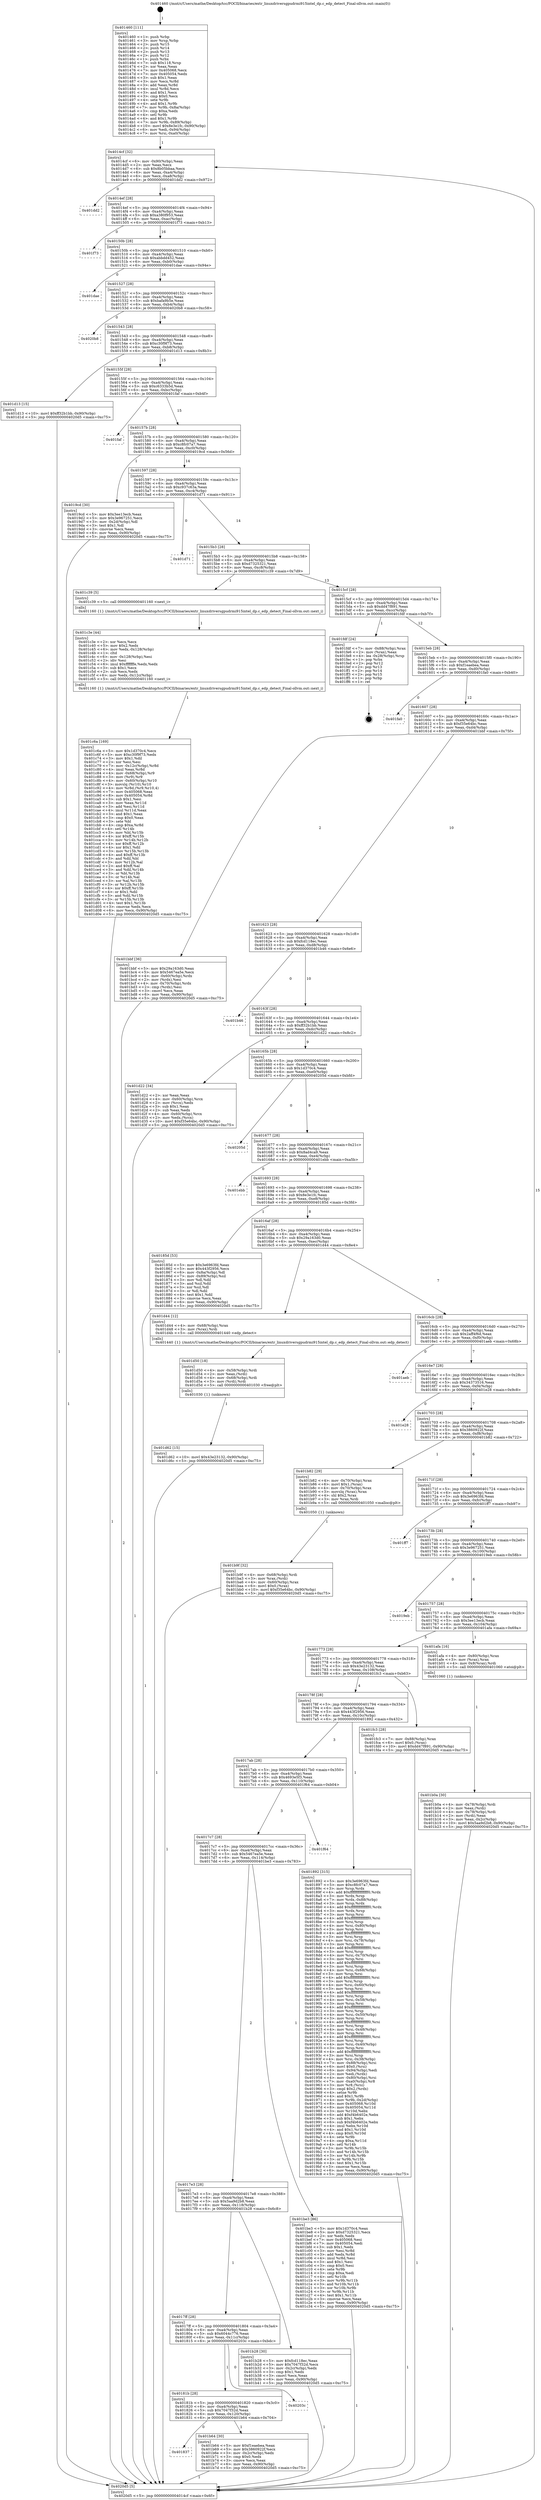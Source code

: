digraph "0x401460" {
  label = "0x401460 (/mnt/c/Users/mathe/Desktop/tcc/POCII/binaries/extr_linuxdriversgpudrmi915intel_dp.c_edp_detect_Final-ollvm.out::main(0))"
  labelloc = "t"
  node[shape=record]

  Entry [label="",width=0.3,height=0.3,shape=circle,fillcolor=black,style=filled]
  "0x4014cf" [label="{
     0x4014cf [32]\l
     | [instrs]\l
     &nbsp;&nbsp;0x4014cf \<+6\>: mov -0x90(%rbp),%eax\l
     &nbsp;&nbsp;0x4014d5 \<+2\>: mov %eax,%ecx\l
     &nbsp;&nbsp;0x4014d7 \<+6\>: sub $0x8b05bbaa,%ecx\l
     &nbsp;&nbsp;0x4014dd \<+6\>: mov %eax,-0xa4(%rbp)\l
     &nbsp;&nbsp;0x4014e3 \<+6\>: mov %ecx,-0xa8(%rbp)\l
     &nbsp;&nbsp;0x4014e9 \<+6\>: je 0000000000401dd2 \<main+0x972\>\l
  }"]
  "0x401dd2" [label="{
     0x401dd2\l
  }", style=dashed]
  "0x4014ef" [label="{
     0x4014ef [28]\l
     | [instrs]\l
     &nbsp;&nbsp;0x4014ef \<+5\>: jmp 00000000004014f4 \<main+0x94\>\l
     &nbsp;&nbsp;0x4014f4 \<+6\>: mov -0xa4(%rbp),%eax\l
     &nbsp;&nbsp;0x4014fa \<+5\>: sub $0xa380f953,%eax\l
     &nbsp;&nbsp;0x4014ff \<+6\>: mov %eax,-0xac(%rbp)\l
     &nbsp;&nbsp;0x401505 \<+6\>: je 0000000000401f73 \<main+0xb13\>\l
  }"]
  Exit [label="",width=0.3,height=0.3,shape=circle,fillcolor=black,style=filled,peripheries=2]
  "0x401f73" [label="{
     0x401f73\l
  }", style=dashed]
  "0x40150b" [label="{
     0x40150b [28]\l
     | [instrs]\l
     &nbsp;&nbsp;0x40150b \<+5\>: jmp 0000000000401510 \<main+0xb0\>\l
     &nbsp;&nbsp;0x401510 \<+6\>: mov -0xa4(%rbp),%eax\l
     &nbsp;&nbsp;0x401516 \<+5\>: sub $0xabbdd452,%eax\l
     &nbsp;&nbsp;0x40151b \<+6\>: mov %eax,-0xb0(%rbp)\l
     &nbsp;&nbsp;0x401521 \<+6\>: je 0000000000401dae \<main+0x94e\>\l
  }"]
  "0x401d62" [label="{
     0x401d62 [15]\l
     | [instrs]\l
     &nbsp;&nbsp;0x401d62 \<+10\>: movl $0x43e23132,-0x90(%rbp)\l
     &nbsp;&nbsp;0x401d6c \<+5\>: jmp 00000000004020d5 \<main+0xc75\>\l
  }"]
  "0x401dae" [label="{
     0x401dae\l
  }", style=dashed]
  "0x401527" [label="{
     0x401527 [28]\l
     | [instrs]\l
     &nbsp;&nbsp;0x401527 \<+5\>: jmp 000000000040152c \<main+0xcc\>\l
     &nbsp;&nbsp;0x40152c \<+6\>: mov -0xa4(%rbp),%eax\l
     &nbsp;&nbsp;0x401532 \<+5\>: sub $0xbafa9b5e,%eax\l
     &nbsp;&nbsp;0x401537 \<+6\>: mov %eax,-0xb4(%rbp)\l
     &nbsp;&nbsp;0x40153d \<+6\>: je 00000000004020b8 \<main+0xc58\>\l
  }"]
  "0x401d50" [label="{
     0x401d50 [18]\l
     | [instrs]\l
     &nbsp;&nbsp;0x401d50 \<+4\>: mov -0x58(%rbp),%rdi\l
     &nbsp;&nbsp;0x401d54 \<+2\>: mov %eax,(%rdi)\l
     &nbsp;&nbsp;0x401d56 \<+4\>: mov -0x68(%rbp),%rdi\l
     &nbsp;&nbsp;0x401d5a \<+3\>: mov (%rdi),%rdi\l
     &nbsp;&nbsp;0x401d5d \<+5\>: call 0000000000401030 \<free@plt\>\l
     | [calls]\l
     &nbsp;&nbsp;0x401030 \{1\} (unknown)\l
  }"]
  "0x4020b8" [label="{
     0x4020b8\l
  }", style=dashed]
  "0x401543" [label="{
     0x401543 [28]\l
     | [instrs]\l
     &nbsp;&nbsp;0x401543 \<+5\>: jmp 0000000000401548 \<main+0xe8\>\l
     &nbsp;&nbsp;0x401548 \<+6\>: mov -0xa4(%rbp),%eax\l
     &nbsp;&nbsp;0x40154e \<+5\>: sub $0xc30f9f73,%eax\l
     &nbsp;&nbsp;0x401553 \<+6\>: mov %eax,-0xb8(%rbp)\l
     &nbsp;&nbsp;0x401559 \<+6\>: je 0000000000401d13 \<main+0x8b3\>\l
  }"]
  "0x401c6a" [label="{
     0x401c6a [169]\l
     | [instrs]\l
     &nbsp;&nbsp;0x401c6a \<+5\>: mov $0x1d370c4,%ecx\l
     &nbsp;&nbsp;0x401c6f \<+5\>: mov $0xc30f9f73,%edx\l
     &nbsp;&nbsp;0x401c74 \<+3\>: mov $0x1,%dil\l
     &nbsp;&nbsp;0x401c77 \<+2\>: xor %esi,%esi\l
     &nbsp;&nbsp;0x401c79 \<+7\>: mov -0x12c(%rbp),%r8d\l
     &nbsp;&nbsp;0x401c80 \<+4\>: imul %eax,%r8d\l
     &nbsp;&nbsp;0x401c84 \<+4\>: mov -0x68(%rbp),%r9\l
     &nbsp;&nbsp;0x401c88 \<+3\>: mov (%r9),%r9\l
     &nbsp;&nbsp;0x401c8b \<+4\>: mov -0x60(%rbp),%r10\l
     &nbsp;&nbsp;0x401c8f \<+3\>: movslq (%r10),%r10\l
     &nbsp;&nbsp;0x401c92 \<+4\>: mov %r8d,(%r9,%r10,4)\l
     &nbsp;&nbsp;0x401c96 \<+7\>: mov 0x405068,%eax\l
     &nbsp;&nbsp;0x401c9d \<+8\>: mov 0x405054,%r8d\l
     &nbsp;&nbsp;0x401ca5 \<+3\>: sub $0x1,%esi\l
     &nbsp;&nbsp;0x401ca8 \<+3\>: mov %eax,%r11d\l
     &nbsp;&nbsp;0x401cab \<+3\>: add %esi,%r11d\l
     &nbsp;&nbsp;0x401cae \<+4\>: imul %r11d,%eax\l
     &nbsp;&nbsp;0x401cb2 \<+3\>: and $0x1,%eax\l
     &nbsp;&nbsp;0x401cb5 \<+3\>: cmp $0x0,%eax\l
     &nbsp;&nbsp;0x401cb8 \<+3\>: sete %bl\l
     &nbsp;&nbsp;0x401cbb \<+4\>: cmp $0xa,%r8d\l
     &nbsp;&nbsp;0x401cbf \<+4\>: setl %r14b\l
     &nbsp;&nbsp;0x401cc3 \<+3\>: mov %bl,%r15b\l
     &nbsp;&nbsp;0x401cc6 \<+4\>: xor $0xff,%r15b\l
     &nbsp;&nbsp;0x401cca \<+3\>: mov %r14b,%r12b\l
     &nbsp;&nbsp;0x401ccd \<+4\>: xor $0xff,%r12b\l
     &nbsp;&nbsp;0x401cd1 \<+4\>: xor $0x1,%dil\l
     &nbsp;&nbsp;0x401cd5 \<+3\>: mov %r15b,%r13b\l
     &nbsp;&nbsp;0x401cd8 \<+4\>: and $0xff,%r13b\l
     &nbsp;&nbsp;0x401cdc \<+3\>: and %dil,%bl\l
     &nbsp;&nbsp;0x401cdf \<+3\>: mov %r12b,%al\l
     &nbsp;&nbsp;0x401ce2 \<+2\>: and $0xff,%al\l
     &nbsp;&nbsp;0x401ce4 \<+3\>: and %dil,%r14b\l
     &nbsp;&nbsp;0x401ce7 \<+3\>: or %bl,%r13b\l
     &nbsp;&nbsp;0x401cea \<+3\>: or %r14b,%al\l
     &nbsp;&nbsp;0x401ced \<+3\>: xor %al,%r13b\l
     &nbsp;&nbsp;0x401cf0 \<+3\>: or %r12b,%r15b\l
     &nbsp;&nbsp;0x401cf3 \<+4\>: xor $0xff,%r15b\l
     &nbsp;&nbsp;0x401cf7 \<+4\>: or $0x1,%dil\l
     &nbsp;&nbsp;0x401cfb \<+3\>: and %dil,%r15b\l
     &nbsp;&nbsp;0x401cfe \<+3\>: or %r15b,%r13b\l
     &nbsp;&nbsp;0x401d01 \<+4\>: test $0x1,%r13b\l
     &nbsp;&nbsp;0x401d05 \<+3\>: cmovne %edx,%ecx\l
     &nbsp;&nbsp;0x401d08 \<+6\>: mov %ecx,-0x90(%rbp)\l
     &nbsp;&nbsp;0x401d0e \<+5\>: jmp 00000000004020d5 \<main+0xc75\>\l
  }"]
  "0x401d13" [label="{
     0x401d13 [15]\l
     | [instrs]\l
     &nbsp;&nbsp;0x401d13 \<+10\>: movl $0xff32b1bb,-0x90(%rbp)\l
     &nbsp;&nbsp;0x401d1d \<+5\>: jmp 00000000004020d5 \<main+0xc75\>\l
  }"]
  "0x40155f" [label="{
     0x40155f [28]\l
     | [instrs]\l
     &nbsp;&nbsp;0x40155f \<+5\>: jmp 0000000000401564 \<main+0x104\>\l
     &nbsp;&nbsp;0x401564 \<+6\>: mov -0xa4(%rbp),%eax\l
     &nbsp;&nbsp;0x40156a \<+5\>: sub $0xc6333b5d,%eax\l
     &nbsp;&nbsp;0x40156f \<+6\>: mov %eax,-0xbc(%rbp)\l
     &nbsp;&nbsp;0x401575 \<+6\>: je 0000000000401faf \<main+0xb4f\>\l
  }"]
  "0x401c3e" [label="{
     0x401c3e [44]\l
     | [instrs]\l
     &nbsp;&nbsp;0x401c3e \<+2\>: xor %ecx,%ecx\l
     &nbsp;&nbsp;0x401c40 \<+5\>: mov $0x2,%edx\l
     &nbsp;&nbsp;0x401c45 \<+6\>: mov %edx,-0x128(%rbp)\l
     &nbsp;&nbsp;0x401c4b \<+1\>: cltd\l
     &nbsp;&nbsp;0x401c4c \<+6\>: mov -0x128(%rbp),%esi\l
     &nbsp;&nbsp;0x401c52 \<+2\>: idiv %esi\l
     &nbsp;&nbsp;0x401c54 \<+6\>: imul $0xfffffffe,%edx,%edx\l
     &nbsp;&nbsp;0x401c5a \<+3\>: sub $0x1,%ecx\l
     &nbsp;&nbsp;0x401c5d \<+2\>: sub %ecx,%edx\l
     &nbsp;&nbsp;0x401c5f \<+6\>: mov %edx,-0x12c(%rbp)\l
     &nbsp;&nbsp;0x401c65 \<+5\>: call 0000000000401160 \<next_i\>\l
     | [calls]\l
     &nbsp;&nbsp;0x401160 \{1\} (/mnt/c/Users/mathe/Desktop/tcc/POCII/binaries/extr_linuxdriversgpudrmi915intel_dp.c_edp_detect_Final-ollvm.out::next_i)\l
  }"]
  "0x401faf" [label="{
     0x401faf\l
  }", style=dashed]
  "0x40157b" [label="{
     0x40157b [28]\l
     | [instrs]\l
     &nbsp;&nbsp;0x40157b \<+5\>: jmp 0000000000401580 \<main+0x120\>\l
     &nbsp;&nbsp;0x401580 \<+6\>: mov -0xa4(%rbp),%eax\l
     &nbsp;&nbsp;0x401586 \<+5\>: sub $0xc8fc07a7,%eax\l
     &nbsp;&nbsp;0x40158b \<+6\>: mov %eax,-0xc0(%rbp)\l
     &nbsp;&nbsp;0x401591 \<+6\>: je 00000000004019cd \<main+0x56d\>\l
  }"]
  "0x401b9f" [label="{
     0x401b9f [32]\l
     | [instrs]\l
     &nbsp;&nbsp;0x401b9f \<+4\>: mov -0x68(%rbp),%rdi\l
     &nbsp;&nbsp;0x401ba3 \<+3\>: mov %rax,(%rdi)\l
     &nbsp;&nbsp;0x401ba6 \<+4\>: mov -0x60(%rbp),%rax\l
     &nbsp;&nbsp;0x401baa \<+6\>: movl $0x0,(%rax)\l
     &nbsp;&nbsp;0x401bb0 \<+10\>: movl $0xf35e64bc,-0x90(%rbp)\l
     &nbsp;&nbsp;0x401bba \<+5\>: jmp 00000000004020d5 \<main+0xc75\>\l
  }"]
  "0x4019cd" [label="{
     0x4019cd [30]\l
     | [instrs]\l
     &nbsp;&nbsp;0x4019cd \<+5\>: mov $0x3ee13ecb,%eax\l
     &nbsp;&nbsp;0x4019d2 \<+5\>: mov $0x3e967251,%ecx\l
     &nbsp;&nbsp;0x4019d7 \<+3\>: mov -0x2d(%rbp),%dl\l
     &nbsp;&nbsp;0x4019da \<+3\>: test $0x1,%dl\l
     &nbsp;&nbsp;0x4019dd \<+3\>: cmovne %ecx,%eax\l
     &nbsp;&nbsp;0x4019e0 \<+6\>: mov %eax,-0x90(%rbp)\l
     &nbsp;&nbsp;0x4019e6 \<+5\>: jmp 00000000004020d5 \<main+0xc75\>\l
  }"]
  "0x401597" [label="{
     0x401597 [28]\l
     | [instrs]\l
     &nbsp;&nbsp;0x401597 \<+5\>: jmp 000000000040159c \<main+0x13c\>\l
     &nbsp;&nbsp;0x40159c \<+6\>: mov -0xa4(%rbp),%eax\l
     &nbsp;&nbsp;0x4015a2 \<+5\>: sub $0xc937c63a,%eax\l
     &nbsp;&nbsp;0x4015a7 \<+6\>: mov %eax,-0xc4(%rbp)\l
     &nbsp;&nbsp;0x4015ad \<+6\>: je 0000000000401d71 \<main+0x911\>\l
  }"]
  "0x401837" [label="{
     0x401837\l
  }", style=dashed]
  "0x401d71" [label="{
     0x401d71\l
  }", style=dashed]
  "0x4015b3" [label="{
     0x4015b3 [28]\l
     | [instrs]\l
     &nbsp;&nbsp;0x4015b3 \<+5\>: jmp 00000000004015b8 \<main+0x158\>\l
     &nbsp;&nbsp;0x4015b8 \<+6\>: mov -0xa4(%rbp),%eax\l
     &nbsp;&nbsp;0x4015be \<+5\>: sub $0xd7325321,%eax\l
     &nbsp;&nbsp;0x4015c3 \<+6\>: mov %eax,-0xc8(%rbp)\l
     &nbsp;&nbsp;0x4015c9 \<+6\>: je 0000000000401c39 \<main+0x7d9\>\l
  }"]
  "0x401b64" [label="{
     0x401b64 [30]\l
     | [instrs]\l
     &nbsp;&nbsp;0x401b64 \<+5\>: mov $0xf1eaebea,%eax\l
     &nbsp;&nbsp;0x401b69 \<+5\>: mov $0x3860922f,%ecx\l
     &nbsp;&nbsp;0x401b6e \<+3\>: mov -0x2c(%rbp),%edx\l
     &nbsp;&nbsp;0x401b71 \<+3\>: cmp $0x0,%edx\l
     &nbsp;&nbsp;0x401b74 \<+3\>: cmove %ecx,%eax\l
     &nbsp;&nbsp;0x401b77 \<+6\>: mov %eax,-0x90(%rbp)\l
     &nbsp;&nbsp;0x401b7d \<+5\>: jmp 00000000004020d5 \<main+0xc75\>\l
  }"]
  "0x401c39" [label="{
     0x401c39 [5]\l
     | [instrs]\l
     &nbsp;&nbsp;0x401c39 \<+5\>: call 0000000000401160 \<next_i\>\l
     | [calls]\l
     &nbsp;&nbsp;0x401160 \{1\} (/mnt/c/Users/mathe/Desktop/tcc/POCII/binaries/extr_linuxdriversgpudrmi915intel_dp.c_edp_detect_Final-ollvm.out::next_i)\l
  }"]
  "0x4015cf" [label="{
     0x4015cf [28]\l
     | [instrs]\l
     &nbsp;&nbsp;0x4015cf \<+5\>: jmp 00000000004015d4 \<main+0x174\>\l
     &nbsp;&nbsp;0x4015d4 \<+6\>: mov -0xa4(%rbp),%eax\l
     &nbsp;&nbsp;0x4015da \<+5\>: sub $0xdd47f891,%eax\l
     &nbsp;&nbsp;0x4015df \<+6\>: mov %eax,-0xcc(%rbp)\l
     &nbsp;&nbsp;0x4015e5 \<+6\>: je 0000000000401fdf \<main+0xb7f\>\l
  }"]
  "0x40181b" [label="{
     0x40181b [28]\l
     | [instrs]\l
     &nbsp;&nbsp;0x40181b \<+5\>: jmp 0000000000401820 \<main+0x3c0\>\l
     &nbsp;&nbsp;0x401820 \<+6\>: mov -0xa4(%rbp),%eax\l
     &nbsp;&nbsp;0x401826 \<+5\>: sub $0x7047f32d,%eax\l
     &nbsp;&nbsp;0x40182b \<+6\>: mov %eax,-0x120(%rbp)\l
     &nbsp;&nbsp;0x401831 \<+6\>: je 0000000000401b64 \<main+0x704\>\l
  }"]
  "0x401fdf" [label="{
     0x401fdf [24]\l
     | [instrs]\l
     &nbsp;&nbsp;0x401fdf \<+7\>: mov -0x88(%rbp),%rax\l
     &nbsp;&nbsp;0x401fe6 \<+2\>: mov (%rax),%eax\l
     &nbsp;&nbsp;0x401fe8 \<+4\>: lea -0x28(%rbp),%rsp\l
     &nbsp;&nbsp;0x401fec \<+1\>: pop %rbx\l
     &nbsp;&nbsp;0x401fed \<+2\>: pop %r12\l
     &nbsp;&nbsp;0x401fef \<+2\>: pop %r13\l
     &nbsp;&nbsp;0x401ff1 \<+2\>: pop %r14\l
     &nbsp;&nbsp;0x401ff3 \<+2\>: pop %r15\l
     &nbsp;&nbsp;0x401ff5 \<+1\>: pop %rbp\l
     &nbsp;&nbsp;0x401ff6 \<+1\>: ret\l
  }"]
  "0x4015eb" [label="{
     0x4015eb [28]\l
     | [instrs]\l
     &nbsp;&nbsp;0x4015eb \<+5\>: jmp 00000000004015f0 \<main+0x190\>\l
     &nbsp;&nbsp;0x4015f0 \<+6\>: mov -0xa4(%rbp),%eax\l
     &nbsp;&nbsp;0x4015f6 \<+5\>: sub $0xf1eaebea,%eax\l
     &nbsp;&nbsp;0x4015fb \<+6\>: mov %eax,-0xd0(%rbp)\l
     &nbsp;&nbsp;0x401601 \<+6\>: je 0000000000401fa0 \<main+0xb40\>\l
  }"]
  "0x40203c" [label="{
     0x40203c\l
  }", style=dashed]
  "0x401fa0" [label="{
     0x401fa0\l
  }", style=dashed]
  "0x401607" [label="{
     0x401607 [28]\l
     | [instrs]\l
     &nbsp;&nbsp;0x401607 \<+5\>: jmp 000000000040160c \<main+0x1ac\>\l
     &nbsp;&nbsp;0x40160c \<+6\>: mov -0xa4(%rbp),%eax\l
     &nbsp;&nbsp;0x401612 \<+5\>: sub $0xf35e64bc,%eax\l
     &nbsp;&nbsp;0x401617 \<+6\>: mov %eax,-0xd4(%rbp)\l
     &nbsp;&nbsp;0x40161d \<+6\>: je 0000000000401bbf \<main+0x75f\>\l
  }"]
  "0x4017ff" [label="{
     0x4017ff [28]\l
     | [instrs]\l
     &nbsp;&nbsp;0x4017ff \<+5\>: jmp 0000000000401804 \<main+0x3a4\>\l
     &nbsp;&nbsp;0x401804 \<+6\>: mov -0xa4(%rbp),%eax\l
     &nbsp;&nbsp;0x40180a \<+5\>: sub $0x6044c776,%eax\l
     &nbsp;&nbsp;0x40180f \<+6\>: mov %eax,-0x11c(%rbp)\l
     &nbsp;&nbsp;0x401815 \<+6\>: je 000000000040203c \<main+0xbdc\>\l
  }"]
  "0x401bbf" [label="{
     0x401bbf [36]\l
     | [instrs]\l
     &nbsp;&nbsp;0x401bbf \<+5\>: mov $0x29a163d0,%eax\l
     &nbsp;&nbsp;0x401bc4 \<+5\>: mov $0x5467ea5e,%ecx\l
     &nbsp;&nbsp;0x401bc9 \<+4\>: mov -0x60(%rbp),%rdx\l
     &nbsp;&nbsp;0x401bcd \<+2\>: mov (%rdx),%esi\l
     &nbsp;&nbsp;0x401bcf \<+4\>: mov -0x70(%rbp),%rdx\l
     &nbsp;&nbsp;0x401bd3 \<+2\>: cmp (%rdx),%esi\l
     &nbsp;&nbsp;0x401bd5 \<+3\>: cmovl %ecx,%eax\l
     &nbsp;&nbsp;0x401bd8 \<+6\>: mov %eax,-0x90(%rbp)\l
     &nbsp;&nbsp;0x401bde \<+5\>: jmp 00000000004020d5 \<main+0xc75\>\l
  }"]
  "0x401623" [label="{
     0x401623 [28]\l
     | [instrs]\l
     &nbsp;&nbsp;0x401623 \<+5\>: jmp 0000000000401628 \<main+0x1c8\>\l
     &nbsp;&nbsp;0x401628 \<+6\>: mov -0xa4(%rbp),%eax\l
     &nbsp;&nbsp;0x40162e \<+5\>: sub $0xfcd118ec,%eax\l
     &nbsp;&nbsp;0x401633 \<+6\>: mov %eax,-0xd8(%rbp)\l
     &nbsp;&nbsp;0x401639 \<+6\>: je 0000000000401b46 \<main+0x6e6\>\l
  }"]
  "0x401b28" [label="{
     0x401b28 [30]\l
     | [instrs]\l
     &nbsp;&nbsp;0x401b28 \<+5\>: mov $0xfcd118ec,%eax\l
     &nbsp;&nbsp;0x401b2d \<+5\>: mov $0x7047f32d,%ecx\l
     &nbsp;&nbsp;0x401b32 \<+3\>: mov -0x2c(%rbp),%edx\l
     &nbsp;&nbsp;0x401b35 \<+3\>: cmp $0x1,%edx\l
     &nbsp;&nbsp;0x401b38 \<+3\>: cmovl %ecx,%eax\l
     &nbsp;&nbsp;0x401b3b \<+6\>: mov %eax,-0x90(%rbp)\l
     &nbsp;&nbsp;0x401b41 \<+5\>: jmp 00000000004020d5 \<main+0xc75\>\l
  }"]
  "0x401b46" [label="{
     0x401b46\l
  }", style=dashed]
  "0x40163f" [label="{
     0x40163f [28]\l
     | [instrs]\l
     &nbsp;&nbsp;0x40163f \<+5\>: jmp 0000000000401644 \<main+0x1e4\>\l
     &nbsp;&nbsp;0x401644 \<+6\>: mov -0xa4(%rbp),%eax\l
     &nbsp;&nbsp;0x40164a \<+5\>: sub $0xff32b1bb,%eax\l
     &nbsp;&nbsp;0x40164f \<+6\>: mov %eax,-0xdc(%rbp)\l
     &nbsp;&nbsp;0x401655 \<+6\>: je 0000000000401d22 \<main+0x8c2\>\l
  }"]
  "0x4017e3" [label="{
     0x4017e3 [28]\l
     | [instrs]\l
     &nbsp;&nbsp;0x4017e3 \<+5\>: jmp 00000000004017e8 \<main+0x388\>\l
     &nbsp;&nbsp;0x4017e8 \<+6\>: mov -0xa4(%rbp),%eax\l
     &nbsp;&nbsp;0x4017ee \<+5\>: sub $0x5aa9d2b8,%eax\l
     &nbsp;&nbsp;0x4017f3 \<+6\>: mov %eax,-0x118(%rbp)\l
     &nbsp;&nbsp;0x4017f9 \<+6\>: je 0000000000401b28 \<main+0x6c8\>\l
  }"]
  "0x401d22" [label="{
     0x401d22 [34]\l
     | [instrs]\l
     &nbsp;&nbsp;0x401d22 \<+2\>: xor %eax,%eax\l
     &nbsp;&nbsp;0x401d24 \<+4\>: mov -0x60(%rbp),%rcx\l
     &nbsp;&nbsp;0x401d28 \<+2\>: mov (%rcx),%edx\l
     &nbsp;&nbsp;0x401d2a \<+3\>: sub $0x1,%eax\l
     &nbsp;&nbsp;0x401d2d \<+2\>: sub %eax,%edx\l
     &nbsp;&nbsp;0x401d2f \<+4\>: mov -0x60(%rbp),%rcx\l
     &nbsp;&nbsp;0x401d33 \<+2\>: mov %edx,(%rcx)\l
     &nbsp;&nbsp;0x401d35 \<+10\>: movl $0xf35e64bc,-0x90(%rbp)\l
     &nbsp;&nbsp;0x401d3f \<+5\>: jmp 00000000004020d5 \<main+0xc75\>\l
  }"]
  "0x40165b" [label="{
     0x40165b [28]\l
     | [instrs]\l
     &nbsp;&nbsp;0x40165b \<+5\>: jmp 0000000000401660 \<main+0x200\>\l
     &nbsp;&nbsp;0x401660 \<+6\>: mov -0xa4(%rbp),%eax\l
     &nbsp;&nbsp;0x401666 \<+5\>: sub $0x1d370c4,%eax\l
     &nbsp;&nbsp;0x40166b \<+6\>: mov %eax,-0xe0(%rbp)\l
     &nbsp;&nbsp;0x401671 \<+6\>: je 000000000040205d \<main+0xbfd\>\l
  }"]
  "0x401be3" [label="{
     0x401be3 [86]\l
     | [instrs]\l
     &nbsp;&nbsp;0x401be3 \<+5\>: mov $0x1d370c4,%eax\l
     &nbsp;&nbsp;0x401be8 \<+5\>: mov $0xd7325321,%ecx\l
     &nbsp;&nbsp;0x401bed \<+2\>: xor %edx,%edx\l
     &nbsp;&nbsp;0x401bef \<+7\>: mov 0x405068,%esi\l
     &nbsp;&nbsp;0x401bf6 \<+7\>: mov 0x405054,%edi\l
     &nbsp;&nbsp;0x401bfd \<+3\>: sub $0x1,%edx\l
     &nbsp;&nbsp;0x401c00 \<+3\>: mov %esi,%r8d\l
     &nbsp;&nbsp;0x401c03 \<+3\>: add %edx,%r8d\l
     &nbsp;&nbsp;0x401c06 \<+4\>: imul %r8d,%esi\l
     &nbsp;&nbsp;0x401c0a \<+3\>: and $0x1,%esi\l
     &nbsp;&nbsp;0x401c0d \<+3\>: cmp $0x0,%esi\l
     &nbsp;&nbsp;0x401c10 \<+4\>: sete %r9b\l
     &nbsp;&nbsp;0x401c14 \<+3\>: cmp $0xa,%edi\l
     &nbsp;&nbsp;0x401c17 \<+4\>: setl %r10b\l
     &nbsp;&nbsp;0x401c1b \<+3\>: mov %r9b,%r11b\l
     &nbsp;&nbsp;0x401c1e \<+3\>: and %r10b,%r11b\l
     &nbsp;&nbsp;0x401c21 \<+3\>: xor %r10b,%r9b\l
     &nbsp;&nbsp;0x401c24 \<+3\>: or %r9b,%r11b\l
     &nbsp;&nbsp;0x401c27 \<+4\>: test $0x1,%r11b\l
     &nbsp;&nbsp;0x401c2b \<+3\>: cmovne %ecx,%eax\l
     &nbsp;&nbsp;0x401c2e \<+6\>: mov %eax,-0x90(%rbp)\l
     &nbsp;&nbsp;0x401c34 \<+5\>: jmp 00000000004020d5 \<main+0xc75\>\l
  }"]
  "0x40205d" [label="{
     0x40205d\l
  }", style=dashed]
  "0x401677" [label="{
     0x401677 [28]\l
     | [instrs]\l
     &nbsp;&nbsp;0x401677 \<+5\>: jmp 000000000040167c \<main+0x21c\>\l
     &nbsp;&nbsp;0x40167c \<+6\>: mov -0xa4(%rbp),%eax\l
     &nbsp;&nbsp;0x401682 \<+5\>: sub $0x8ad4ca9,%eax\l
     &nbsp;&nbsp;0x401687 \<+6\>: mov %eax,-0xe4(%rbp)\l
     &nbsp;&nbsp;0x40168d \<+6\>: je 0000000000401ebb \<main+0xa5b\>\l
  }"]
  "0x4017c7" [label="{
     0x4017c7 [28]\l
     | [instrs]\l
     &nbsp;&nbsp;0x4017c7 \<+5\>: jmp 00000000004017cc \<main+0x36c\>\l
     &nbsp;&nbsp;0x4017cc \<+6\>: mov -0xa4(%rbp),%eax\l
     &nbsp;&nbsp;0x4017d2 \<+5\>: sub $0x5467ea5e,%eax\l
     &nbsp;&nbsp;0x4017d7 \<+6\>: mov %eax,-0x114(%rbp)\l
     &nbsp;&nbsp;0x4017dd \<+6\>: je 0000000000401be3 \<main+0x783\>\l
  }"]
  "0x401ebb" [label="{
     0x401ebb\l
  }", style=dashed]
  "0x401693" [label="{
     0x401693 [28]\l
     | [instrs]\l
     &nbsp;&nbsp;0x401693 \<+5\>: jmp 0000000000401698 \<main+0x238\>\l
     &nbsp;&nbsp;0x401698 \<+6\>: mov -0xa4(%rbp),%eax\l
     &nbsp;&nbsp;0x40169e \<+5\>: sub $0x8e3e1fc,%eax\l
     &nbsp;&nbsp;0x4016a3 \<+6\>: mov %eax,-0xe8(%rbp)\l
     &nbsp;&nbsp;0x4016a9 \<+6\>: je 000000000040185d \<main+0x3fd\>\l
  }"]
  "0x401f64" [label="{
     0x401f64\l
  }", style=dashed]
  "0x40185d" [label="{
     0x40185d [53]\l
     | [instrs]\l
     &nbsp;&nbsp;0x40185d \<+5\>: mov $0x3e6963fd,%eax\l
     &nbsp;&nbsp;0x401862 \<+5\>: mov $0x443f2956,%ecx\l
     &nbsp;&nbsp;0x401867 \<+6\>: mov -0x8a(%rbp),%dl\l
     &nbsp;&nbsp;0x40186d \<+7\>: mov -0x89(%rbp),%sil\l
     &nbsp;&nbsp;0x401874 \<+3\>: mov %dl,%dil\l
     &nbsp;&nbsp;0x401877 \<+3\>: and %sil,%dil\l
     &nbsp;&nbsp;0x40187a \<+3\>: xor %sil,%dl\l
     &nbsp;&nbsp;0x40187d \<+3\>: or %dl,%dil\l
     &nbsp;&nbsp;0x401880 \<+4\>: test $0x1,%dil\l
     &nbsp;&nbsp;0x401884 \<+3\>: cmovne %ecx,%eax\l
     &nbsp;&nbsp;0x401887 \<+6\>: mov %eax,-0x90(%rbp)\l
     &nbsp;&nbsp;0x40188d \<+5\>: jmp 00000000004020d5 \<main+0xc75\>\l
  }"]
  "0x4016af" [label="{
     0x4016af [28]\l
     | [instrs]\l
     &nbsp;&nbsp;0x4016af \<+5\>: jmp 00000000004016b4 \<main+0x254\>\l
     &nbsp;&nbsp;0x4016b4 \<+6\>: mov -0xa4(%rbp),%eax\l
     &nbsp;&nbsp;0x4016ba \<+5\>: sub $0x29a163d0,%eax\l
     &nbsp;&nbsp;0x4016bf \<+6\>: mov %eax,-0xec(%rbp)\l
     &nbsp;&nbsp;0x4016c5 \<+6\>: je 0000000000401d44 \<main+0x8e4\>\l
  }"]
  "0x4020d5" [label="{
     0x4020d5 [5]\l
     | [instrs]\l
     &nbsp;&nbsp;0x4020d5 \<+5\>: jmp 00000000004014cf \<main+0x6f\>\l
  }"]
  "0x401460" [label="{
     0x401460 [111]\l
     | [instrs]\l
     &nbsp;&nbsp;0x401460 \<+1\>: push %rbp\l
     &nbsp;&nbsp;0x401461 \<+3\>: mov %rsp,%rbp\l
     &nbsp;&nbsp;0x401464 \<+2\>: push %r15\l
     &nbsp;&nbsp;0x401466 \<+2\>: push %r14\l
     &nbsp;&nbsp;0x401468 \<+2\>: push %r13\l
     &nbsp;&nbsp;0x40146a \<+2\>: push %r12\l
     &nbsp;&nbsp;0x40146c \<+1\>: push %rbx\l
     &nbsp;&nbsp;0x40146d \<+7\>: sub $0x118,%rsp\l
     &nbsp;&nbsp;0x401474 \<+2\>: xor %eax,%eax\l
     &nbsp;&nbsp;0x401476 \<+7\>: mov 0x405068,%ecx\l
     &nbsp;&nbsp;0x40147d \<+7\>: mov 0x405054,%edx\l
     &nbsp;&nbsp;0x401484 \<+3\>: sub $0x1,%eax\l
     &nbsp;&nbsp;0x401487 \<+3\>: mov %ecx,%r8d\l
     &nbsp;&nbsp;0x40148a \<+3\>: add %eax,%r8d\l
     &nbsp;&nbsp;0x40148d \<+4\>: imul %r8d,%ecx\l
     &nbsp;&nbsp;0x401491 \<+3\>: and $0x1,%ecx\l
     &nbsp;&nbsp;0x401494 \<+3\>: cmp $0x0,%ecx\l
     &nbsp;&nbsp;0x401497 \<+4\>: sete %r9b\l
     &nbsp;&nbsp;0x40149b \<+4\>: and $0x1,%r9b\l
     &nbsp;&nbsp;0x40149f \<+7\>: mov %r9b,-0x8a(%rbp)\l
     &nbsp;&nbsp;0x4014a6 \<+3\>: cmp $0xa,%edx\l
     &nbsp;&nbsp;0x4014a9 \<+4\>: setl %r9b\l
     &nbsp;&nbsp;0x4014ad \<+4\>: and $0x1,%r9b\l
     &nbsp;&nbsp;0x4014b1 \<+7\>: mov %r9b,-0x89(%rbp)\l
     &nbsp;&nbsp;0x4014b8 \<+10\>: movl $0x8e3e1fc,-0x90(%rbp)\l
     &nbsp;&nbsp;0x4014c2 \<+6\>: mov %edi,-0x94(%rbp)\l
     &nbsp;&nbsp;0x4014c8 \<+7\>: mov %rsi,-0xa0(%rbp)\l
  }"]
  "0x401b0a" [label="{
     0x401b0a [30]\l
     | [instrs]\l
     &nbsp;&nbsp;0x401b0a \<+4\>: mov -0x78(%rbp),%rdi\l
     &nbsp;&nbsp;0x401b0e \<+2\>: mov %eax,(%rdi)\l
     &nbsp;&nbsp;0x401b10 \<+4\>: mov -0x78(%rbp),%rdi\l
     &nbsp;&nbsp;0x401b14 \<+2\>: mov (%rdi),%eax\l
     &nbsp;&nbsp;0x401b16 \<+3\>: mov %eax,-0x2c(%rbp)\l
     &nbsp;&nbsp;0x401b19 \<+10\>: movl $0x5aa9d2b8,-0x90(%rbp)\l
     &nbsp;&nbsp;0x401b23 \<+5\>: jmp 00000000004020d5 \<main+0xc75\>\l
  }"]
  "0x401d44" [label="{
     0x401d44 [12]\l
     | [instrs]\l
     &nbsp;&nbsp;0x401d44 \<+4\>: mov -0x68(%rbp),%rax\l
     &nbsp;&nbsp;0x401d48 \<+3\>: mov (%rax),%rdi\l
     &nbsp;&nbsp;0x401d4b \<+5\>: call 0000000000401440 \<edp_detect\>\l
     | [calls]\l
     &nbsp;&nbsp;0x401440 \{1\} (/mnt/c/Users/mathe/Desktop/tcc/POCII/binaries/extr_linuxdriversgpudrmi915intel_dp.c_edp_detect_Final-ollvm.out::edp_detect)\l
  }"]
  "0x4016cb" [label="{
     0x4016cb [28]\l
     | [instrs]\l
     &nbsp;&nbsp;0x4016cb \<+5\>: jmp 00000000004016d0 \<main+0x270\>\l
     &nbsp;&nbsp;0x4016d0 \<+6\>: mov -0xa4(%rbp),%eax\l
     &nbsp;&nbsp;0x4016d6 \<+5\>: sub $0x2aff4f6d,%eax\l
     &nbsp;&nbsp;0x4016db \<+6\>: mov %eax,-0xf0(%rbp)\l
     &nbsp;&nbsp;0x4016e1 \<+6\>: je 0000000000401aeb \<main+0x68b\>\l
  }"]
  "0x4017ab" [label="{
     0x4017ab [28]\l
     | [instrs]\l
     &nbsp;&nbsp;0x4017ab \<+5\>: jmp 00000000004017b0 \<main+0x350\>\l
     &nbsp;&nbsp;0x4017b0 \<+6\>: mov -0xa4(%rbp),%eax\l
     &nbsp;&nbsp;0x4017b6 \<+5\>: sub $0x4693e5f3,%eax\l
     &nbsp;&nbsp;0x4017bb \<+6\>: mov %eax,-0x110(%rbp)\l
     &nbsp;&nbsp;0x4017c1 \<+6\>: je 0000000000401f64 \<main+0xb04\>\l
  }"]
  "0x401aeb" [label="{
     0x401aeb\l
  }", style=dashed]
  "0x4016e7" [label="{
     0x4016e7 [28]\l
     | [instrs]\l
     &nbsp;&nbsp;0x4016e7 \<+5\>: jmp 00000000004016ec \<main+0x28c\>\l
     &nbsp;&nbsp;0x4016ec \<+6\>: mov -0xa4(%rbp),%eax\l
     &nbsp;&nbsp;0x4016f2 \<+5\>: sub $0x34373516,%eax\l
     &nbsp;&nbsp;0x4016f7 \<+6\>: mov %eax,-0xf4(%rbp)\l
     &nbsp;&nbsp;0x4016fd \<+6\>: je 0000000000401e28 \<main+0x9c8\>\l
  }"]
  "0x401892" [label="{
     0x401892 [315]\l
     | [instrs]\l
     &nbsp;&nbsp;0x401892 \<+5\>: mov $0x3e6963fd,%eax\l
     &nbsp;&nbsp;0x401897 \<+5\>: mov $0xc8fc07a7,%ecx\l
     &nbsp;&nbsp;0x40189c \<+3\>: mov %rsp,%rdx\l
     &nbsp;&nbsp;0x40189f \<+4\>: add $0xfffffffffffffff0,%rdx\l
     &nbsp;&nbsp;0x4018a3 \<+3\>: mov %rdx,%rsp\l
     &nbsp;&nbsp;0x4018a6 \<+7\>: mov %rdx,-0x88(%rbp)\l
     &nbsp;&nbsp;0x4018ad \<+3\>: mov %rsp,%rdx\l
     &nbsp;&nbsp;0x4018b0 \<+4\>: add $0xfffffffffffffff0,%rdx\l
     &nbsp;&nbsp;0x4018b4 \<+3\>: mov %rdx,%rsp\l
     &nbsp;&nbsp;0x4018b7 \<+3\>: mov %rsp,%rsi\l
     &nbsp;&nbsp;0x4018ba \<+4\>: add $0xfffffffffffffff0,%rsi\l
     &nbsp;&nbsp;0x4018be \<+3\>: mov %rsi,%rsp\l
     &nbsp;&nbsp;0x4018c1 \<+4\>: mov %rsi,-0x80(%rbp)\l
     &nbsp;&nbsp;0x4018c5 \<+3\>: mov %rsp,%rsi\l
     &nbsp;&nbsp;0x4018c8 \<+4\>: add $0xfffffffffffffff0,%rsi\l
     &nbsp;&nbsp;0x4018cc \<+3\>: mov %rsi,%rsp\l
     &nbsp;&nbsp;0x4018cf \<+4\>: mov %rsi,-0x78(%rbp)\l
     &nbsp;&nbsp;0x4018d3 \<+3\>: mov %rsp,%rsi\l
     &nbsp;&nbsp;0x4018d6 \<+4\>: add $0xfffffffffffffff0,%rsi\l
     &nbsp;&nbsp;0x4018da \<+3\>: mov %rsi,%rsp\l
     &nbsp;&nbsp;0x4018dd \<+4\>: mov %rsi,-0x70(%rbp)\l
     &nbsp;&nbsp;0x4018e1 \<+3\>: mov %rsp,%rsi\l
     &nbsp;&nbsp;0x4018e4 \<+4\>: add $0xfffffffffffffff0,%rsi\l
     &nbsp;&nbsp;0x4018e8 \<+3\>: mov %rsi,%rsp\l
     &nbsp;&nbsp;0x4018eb \<+4\>: mov %rsi,-0x68(%rbp)\l
     &nbsp;&nbsp;0x4018ef \<+3\>: mov %rsp,%rsi\l
     &nbsp;&nbsp;0x4018f2 \<+4\>: add $0xfffffffffffffff0,%rsi\l
     &nbsp;&nbsp;0x4018f6 \<+3\>: mov %rsi,%rsp\l
     &nbsp;&nbsp;0x4018f9 \<+4\>: mov %rsi,-0x60(%rbp)\l
     &nbsp;&nbsp;0x4018fd \<+3\>: mov %rsp,%rsi\l
     &nbsp;&nbsp;0x401900 \<+4\>: add $0xfffffffffffffff0,%rsi\l
     &nbsp;&nbsp;0x401904 \<+3\>: mov %rsi,%rsp\l
     &nbsp;&nbsp;0x401907 \<+4\>: mov %rsi,-0x58(%rbp)\l
     &nbsp;&nbsp;0x40190b \<+3\>: mov %rsp,%rsi\l
     &nbsp;&nbsp;0x40190e \<+4\>: add $0xfffffffffffffff0,%rsi\l
     &nbsp;&nbsp;0x401912 \<+3\>: mov %rsi,%rsp\l
     &nbsp;&nbsp;0x401915 \<+4\>: mov %rsi,-0x50(%rbp)\l
     &nbsp;&nbsp;0x401919 \<+3\>: mov %rsp,%rsi\l
     &nbsp;&nbsp;0x40191c \<+4\>: add $0xfffffffffffffff0,%rsi\l
     &nbsp;&nbsp;0x401920 \<+3\>: mov %rsi,%rsp\l
     &nbsp;&nbsp;0x401923 \<+4\>: mov %rsi,-0x48(%rbp)\l
     &nbsp;&nbsp;0x401927 \<+3\>: mov %rsp,%rsi\l
     &nbsp;&nbsp;0x40192a \<+4\>: add $0xfffffffffffffff0,%rsi\l
     &nbsp;&nbsp;0x40192e \<+3\>: mov %rsi,%rsp\l
     &nbsp;&nbsp;0x401931 \<+4\>: mov %rsi,-0x40(%rbp)\l
     &nbsp;&nbsp;0x401935 \<+3\>: mov %rsp,%rsi\l
     &nbsp;&nbsp;0x401938 \<+4\>: add $0xfffffffffffffff0,%rsi\l
     &nbsp;&nbsp;0x40193c \<+3\>: mov %rsi,%rsp\l
     &nbsp;&nbsp;0x40193f \<+4\>: mov %rsi,-0x38(%rbp)\l
     &nbsp;&nbsp;0x401943 \<+7\>: mov -0x88(%rbp),%rsi\l
     &nbsp;&nbsp;0x40194a \<+6\>: movl $0x0,(%rsi)\l
     &nbsp;&nbsp;0x401950 \<+6\>: mov -0x94(%rbp),%edi\l
     &nbsp;&nbsp;0x401956 \<+2\>: mov %edi,(%rdx)\l
     &nbsp;&nbsp;0x401958 \<+4\>: mov -0x80(%rbp),%rsi\l
     &nbsp;&nbsp;0x40195c \<+7\>: mov -0xa0(%rbp),%r8\l
     &nbsp;&nbsp;0x401963 \<+3\>: mov %r8,(%rsi)\l
     &nbsp;&nbsp;0x401966 \<+3\>: cmpl $0x2,(%rdx)\l
     &nbsp;&nbsp;0x401969 \<+4\>: setne %r9b\l
     &nbsp;&nbsp;0x40196d \<+4\>: and $0x1,%r9b\l
     &nbsp;&nbsp;0x401971 \<+4\>: mov %r9b,-0x2d(%rbp)\l
     &nbsp;&nbsp;0x401975 \<+8\>: mov 0x405068,%r10d\l
     &nbsp;&nbsp;0x40197d \<+8\>: mov 0x405054,%r11d\l
     &nbsp;&nbsp;0x401985 \<+3\>: mov %r10d,%ebx\l
     &nbsp;&nbsp;0x401988 \<+6\>: add $0xf4b6402e,%ebx\l
     &nbsp;&nbsp;0x40198e \<+3\>: sub $0x1,%ebx\l
     &nbsp;&nbsp;0x401991 \<+6\>: sub $0xf4b6402e,%ebx\l
     &nbsp;&nbsp;0x401997 \<+4\>: imul %ebx,%r10d\l
     &nbsp;&nbsp;0x40199b \<+4\>: and $0x1,%r10d\l
     &nbsp;&nbsp;0x40199f \<+4\>: cmp $0x0,%r10d\l
     &nbsp;&nbsp;0x4019a3 \<+4\>: sete %r9b\l
     &nbsp;&nbsp;0x4019a7 \<+4\>: cmp $0xa,%r11d\l
     &nbsp;&nbsp;0x4019ab \<+4\>: setl %r14b\l
     &nbsp;&nbsp;0x4019af \<+3\>: mov %r9b,%r15b\l
     &nbsp;&nbsp;0x4019b2 \<+3\>: and %r14b,%r15b\l
     &nbsp;&nbsp;0x4019b5 \<+3\>: xor %r14b,%r9b\l
     &nbsp;&nbsp;0x4019b8 \<+3\>: or %r9b,%r15b\l
     &nbsp;&nbsp;0x4019bb \<+4\>: test $0x1,%r15b\l
     &nbsp;&nbsp;0x4019bf \<+3\>: cmovne %ecx,%eax\l
     &nbsp;&nbsp;0x4019c2 \<+6\>: mov %eax,-0x90(%rbp)\l
     &nbsp;&nbsp;0x4019c8 \<+5\>: jmp 00000000004020d5 \<main+0xc75\>\l
  }"]
  "0x401e28" [label="{
     0x401e28\l
  }", style=dashed]
  "0x401703" [label="{
     0x401703 [28]\l
     | [instrs]\l
     &nbsp;&nbsp;0x401703 \<+5\>: jmp 0000000000401708 \<main+0x2a8\>\l
     &nbsp;&nbsp;0x401708 \<+6\>: mov -0xa4(%rbp),%eax\l
     &nbsp;&nbsp;0x40170e \<+5\>: sub $0x3860922f,%eax\l
     &nbsp;&nbsp;0x401713 \<+6\>: mov %eax,-0xf8(%rbp)\l
     &nbsp;&nbsp;0x401719 \<+6\>: je 0000000000401b82 \<main+0x722\>\l
  }"]
  "0x40178f" [label="{
     0x40178f [28]\l
     | [instrs]\l
     &nbsp;&nbsp;0x40178f \<+5\>: jmp 0000000000401794 \<main+0x334\>\l
     &nbsp;&nbsp;0x401794 \<+6\>: mov -0xa4(%rbp),%eax\l
     &nbsp;&nbsp;0x40179a \<+5\>: sub $0x443f2956,%eax\l
     &nbsp;&nbsp;0x40179f \<+6\>: mov %eax,-0x10c(%rbp)\l
     &nbsp;&nbsp;0x4017a5 \<+6\>: je 0000000000401892 \<main+0x432\>\l
  }"]
  "0x401b82" [label="{
     0x401b82 [29]\l
     | [instrs]\l
     &nbsp;&nbsp;0x401b82 \<+4\>: mov -0x70(%rbp),%rax\l
     &nbsp;&nbsp;0x401b86 \<+6\>: movl $0x1,(%rax)\l
     &nbsp;&nbsp;0x401b8c \<+4\>: mov -0x70(%rbp),%rax\l
     &nbsp;&nbsp;0x401b90 \<+3\>: movslq (%rax),%rax\l
     &nbsp;&nbsp;0x401b93 \<+4\>: shl $0x2,%rax\l
     &nbsp;&nbsp;0x401b97 \<+3\>: mov %rax,%rdi\l
     &nbsp;&nbsp;0x401b9a \<+5\>: call 0000000000401050 \<malloc@plt\>\l
     | [calls]\l
     &nbsp;&nbsp;0x401050 \{1\} (unknown)\l
  }"]
  "0x40171f" [label="{
     0x40171f [28]\l
     | [instrs]\l
     &nbsp;&nbsp;0x40171f \<+5\>: jmp 0000000000401724 \<main+0x2c4\>\l
     &nbsp;&nbsp;0x401724 \<+6\>: mov -0xa4(%rbp),%eax\l
     &nbsp;&nbsp;0x40172a \<+5\>: sub $0x3e6963fd,%eax\l
     &nbsp;&nbsp;0x40172f \<+6\>: mov %eax,-0xfc(%rbp)\l
     &nbsp;&nbsp;0x401735 \<+6\>: je 0000000000401ff7 \<main+0xb97\>\l
  }"]
  "0x401fc3" [label="{
     0x401fc3 [28]\l
     | [instrs]\l
     &nbsp;&nbsp;0x401fc3 \<+7\>: mov -0x88(%rbp),%rax\l
     &nbsp;&nbsp;0x401fca \<+6\>: movl $0x0,(%rax)\l
     &nbsp;&nbsp;0x401fd0 \<+10\>: movl $0xdd47f891,-0x90(%rbp)\l
     &nbsp;&nbsp;0x401fda \<+5\>: jmp 00000000004020d5 \<main+0xc75\>\l
  }"]
  "0x401ff7" [label="{
     0x401ff7\l
  }", style=dashed]
  "0x40173b" [label="{
     0x40173b [28]\l
     | [instrs]\l
     &nbsp;&nbsp;0x40173b \<+5\>: jmp 0000000000401740 \<main+0x2e0\>\l
     &nbsp;&nbsp;0x401740 \<+6\>: mov -0xa4(%rbp),%eax\l
     &nbsp;&nbsp;0x401746 \<+5\>: sub $0x3e967251,%eax\l
     &nbsp;&nbsp;0x40174b \<+6\>: mov %eax,-0x100(%rbp)\l
     &nbsp;&nbsp;0x401751 \<+6\>: je 00000000004019eb \<main+0x58b\>\l
  }"]
  "0x401773" [label="{
     0x401773 [28]\l
     | [instrs]\l
     &nbsp;&nbsp;0x401773 \<+5\>: jmp 0000000000401778 \<main+0x318\>\l
     &nbsp;&nbsp;0x401778 \<+6\>: mov -0xa4(%rbp),%eax\l
     &nbsp;&nbsp;0x40177e \<+5\>: sub $0x43e23132,%eax\l
     &nbsp;&nbsp;0x401783 \<+6\>: mov %eax,-0x108(%rbp)\l
     &nbsp;&nbsp;0x401789 \<+6\>: je 0000000000401fc3 \<main+0xb63\>\l
  }"]
  "0x4019eb" [label="{
     0x4019eb\l
  }", style=dashed]
  "0x401757" [label="{
     0x401757 [28]\l
     | [instrs]\l
     &nbsp;&nbsp;0x401757 \<+5\>: jmp 000000000040175c \<main+0x2fc\>\l
     &nbsp;&nbsp;0x40175c \<+6\>: mov -0xa4(%rbp),%eax\l
     &nbsp;&nbsp;0x401762 \<+5\>: sub $0x3ee13ecb,%eax\l
     &nbsp;&nbsp;0x401767 \<+6\>: mov %eax,-0x104(%rbp)\l
     &nbsp;&nbsp;0x40176d \<+6\>: je 0000000000401afa \<main+0x69a\>\l
  }"]
  "0x401afa" [label="{
     0x401afa [16]\l
     | [instrs]\l
     &nbsp;&nbsp;0x401afa \<+4\>: mov -0x80(%rbp),%rax\l
     &nbsp;&nbsp;0x401afe \<+3\>: mov (%rax),%rax\l
     &nbsp;&nbsp;0x401b01 \<+4\>: mov 0x8(%rax),%rdi\l
     &nbsp;&nbsp;0x401b05 \<+5\>: call 0000000000401060 \<atoi@plt\>\l
     | [calls]\l
     &nbsp;&nbsp;0x401060 \{1\} (unknown)\l
  }"]
  Entry -> "0x401460" [label=" 1"]
  "0x4014cf" -> "0x401dd2" [label=" 0"]
  "0x4014cf" -> "0x4014ef" [label=" 16"]
  "0x401fdf" -> Exit [label=" 1"]
  "0x4014ef" -> "0x401f73" [label=" 0"]
  "0x4014ef" -> "0x40150b" [label=" 16"]
  "0x401fc3" -> "0x4020d5" [label=" 1"]
  "0x40150b" -> "0x401dae" [label=" 0"]
  "0x40150b" -> "0x401527" [label=" 16"]
  "0x401d62" -> "0x4020d5" [label=" 1"]
  "0x401527" -> "0x4020b8" [label=" 0"]
  "0x401527" -> "0x401543" [label=" 16"]
  "0x401d50" -> "0x401d62" [label=" 1"]
  "0x401543" -> "0x401d13" [label=" 1"]
  "0x401543" -> "0x40155f" [label=" 15"]
  "0x401d44" -> "0x401d50" [label=" 1"]
  "0x40155f" -> "0x401faf" [label=" 0"]
  "0x40155f" -> "0x40157b" [label=" 15"]
  "0x401d22" -> "0x4020d5" [label=" 1"]
  "0x40157b" -> "0x4019cd" [label=" 1"]
  "0x40157b" -> "0x401597" [label=" 14"]
  "0x401d13" -> "0x4020d5" [label=" 1"]
  "0x401597" -> "0x401d71" [label=" 0"]
  "0x401597" -> "0x4015b3" [label=" 14"]
  "0x401c6a" -> "0x4020d5" [label=" 1"]
  "0x4015b3" -> "0x401c39" [label=" 1"]
  "0x4015b3" -> "0x4015cf" [label=" 13"]
  "0x401c3e" -> "0x401c6a" [label=" 1"]
  "0x4015cf" -> "0x401fdf" [label=" 1"]
  "0x4015cf" -> "0x4015eb" [label=" 12"]
  "0x401be3" -> "0x4020d5" [label=" 1"]
  "0x4015eb" -> "0x401fa0" [label=" 0"]
  "0x4015eb" -> "0x401607" [label=" 12"]
  "0x401bbf" -> "0x4020d5" [label=" 2"]
  "0x401607" -> "0x401bbf" [label=" 2"]
  "0x401607" -> "0x401623" [label=" 10"]
  "0x401b82" -> "0x401b9f" [label=" 1"]
  "0x401623" -> "0x401b46" [label=" 0"]
  "0x401623" -> "0x40163f" [label=" 10"]
  "0x401b64" -> "0x4020d5" [label=" 1"]
  "0x40163f" -> "0x401d22" [label=" 1"]
  "0x40163f" -> "0x40165b" [label=" 9"]
  "0x40181b" -> "0x401b64" [label=" 1"]
  "0x40165b" -> "0x40205d" [label=" 0"]
  "0x40165b" -> "0x401677" [label=" 9"]
  "0x401c39" -> "0x401c3e" [label=" 1"]
  "0x401677" -> "0x401ebb" [label=" 0"]
  "0x401677" -> "0x401693" [label=" 9"]
  "0x4017ff" -> "0x40203c" [label=" 0"]
  "0x401693" -> "0x40185d" [label=" 1"]
  "0x401693" -> "0x4016af" [label=" 8"]
  "0x40185d" -> "0x4020d5" [label=" 1"]
  "0x401460" -> "0x4014cf" [label=" 1"]
  "0x4020d5" -> "0x4014cf" [label=" 15"]
  "0x401b9f" -> "0x4020d5" [label=" 1"]
  "0x4016af" -> "0x401d44" [label=" 1"]
  "0x4016af" -> "0x4016cb" [label=" 7"]
  "0x4017e3" -> "0x4017ff" [label=" 1"]
  "0x4016cb" -> "0x401aeb" [label=" 0"]
  "0x4016cb" -> "0x4016e7" [label=" 7"]
  "0x40181b" -> "0x401837" [label=" 0"]
  "0x4016e7" -> "0x401e28" [label=" 0"]
  "0x4016e7" -> "0x401703" [label=" 7"]
  "0x4017c7" -> "0x4017e3" [label=" 2"]
  "0x401703" -> "0x401b82" [label=" 1"]
  "0x401703" -> "0x40171f" [label=" 6"]
  "0x4017ff" -> "0x40181b" [label=" 1"]
  "0x40171f" -> "0x401ff7" [label=" 0"]
  "0x40171f" -> "0x40173b" [label=" 6"]
  "0x4017ab" -> "0x4017c7" [label=" 3"]
  "0x40173b" -> "0x4019eb" [label=" 0"]
  "0x40173b" -> "0x401757" [label=" 6"]
  "0x401b28" -> "0x4020d5" [label=" 1"]
  "0x401757" -> "0x401afa" [label=" 1"]
  "0x401757" -> "0x401773" [label=" 5"]
  "0x4017ab" -> "0x401f64" [label=" 0"]
  "0x401773" -> "0x401fc3" [label=" 1"]
  "0x401773" -> "0x40178f" [label=" 4"]
  "0x4017c7" -> "0x401be3" [label=" 1"]
  "0x40178f" -> "0x401892" [label=" 1"]
  "0x40178f" -> "0x4017ab" [label=" 3"]
  "0x4017e3" -> "0x401b28" [label=" 1"]
  "0x401892" -> "0x4020d5" [label=" 1"]
  "0x4019cd" -> "0x4020d5" [label=" 1"]
  "0x401afa" -> "0x401b0a" [label=" 1"]
  "0x401b0a" -> "0x4020d5" [label=" 1"]
}
